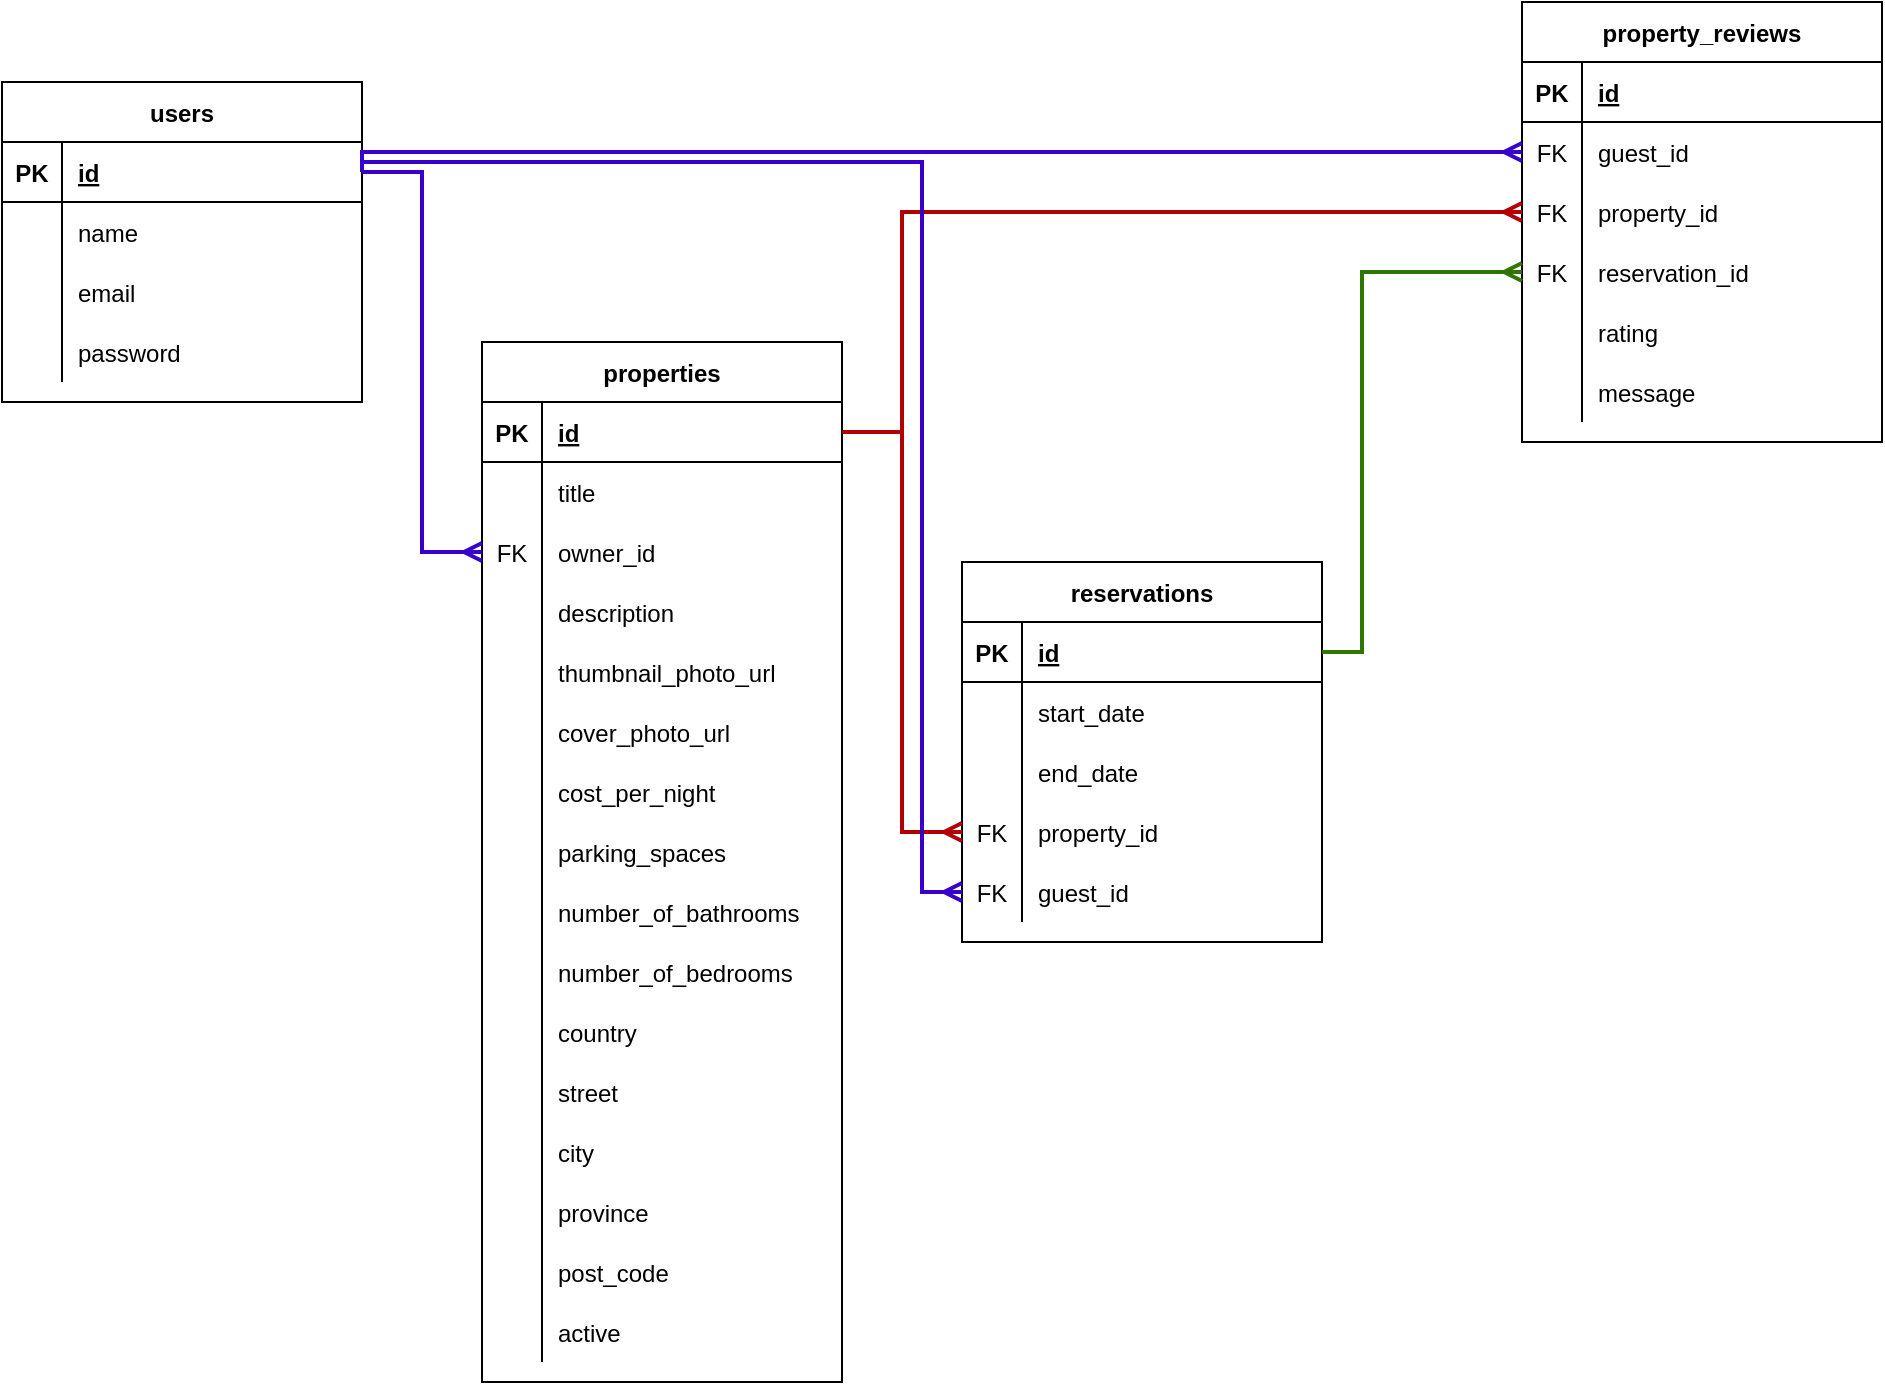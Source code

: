 <mxfile version="16.2.1" type="github">
  <diagram id="R2lEEEUBdFMjLlhIrx00" name="Page-1">
    <mxGraphModel dx="1497" dy="802" grid="1" gridSize="10" guides="1" tooltips="1" connect="1" arrows="1" fold="1" page="1" pageScale="1" pageWidth="1654" pageHeight="1169" math="0" shadow="0" extFonts="Permanent Marker^https://fonts.googleapis.com/css?family=Permanent+Marker">
      <root>
        <mxCell id="0" />
        <mxCell id="1" parent="0" />
        <mxCell id="t34gEv8qhkAKKfQmApEX-15" value="users" style="shape=table;startSize=30;container=1;collapsible=1;childLayout=tableLayout;fixedRows=1;rowLines=0;fontStyle=1;align=center;resizeLast=1;" parent="1" vertex="1">
          <mxGeometry x="310" y="260" width="180" height="160" as="geometry" />
        </mxCell>
        <mxCell id="t34gEv8qhkAKKfQmApEX-16" value="" style="shape=partialRectangle;collapsible=0;dropTarget=0;pointerEvents=0;fillColor=none;top=0;left=0;bottom=1;right=0;points=[[0,0.5],[1,0.5]];portConstraint=eastwest;" parent="t34gEv8qhkAKKfQmApEX-15" vertex="1">
          <mxGeometry y="30" width="180" height="30" as="geometry" />
        </mxCell>
        <mxCell id="t34gEv8qhkAKKfQmApEX-17" value="PK" style="shape=partialRectangle;connectable=0;fillColor=none;top=0;left=0;bottom=0;right=0;fontStyle=1;overflow=hidden;" parent="t34gEv8qhkAKKfQmApEX-16" vertex="1">
          <mxGeometry width="30" height="30" as="geometry">
            <mxRectangle width="30" height="30" as="alternateBounds" />
          </mxGeometry>
        </mxCell>
        <mxCell id="t34gEv8qhkAKKfQmApEX-18" value="id" style="shape=partialRectangle;connectable=0;fillColor=none;top=0;left=0;bottom=0;right=0;align=left;spacingLeft=6;fontStyle=5;overflow=hidden;" parent="t34gEv8qhkAKKfQmApEX-16" vertex="1">
          <mxGeometry x="30" width="150" height="30" as="geometry">
            <mxRectangle width="150" height="30" as="alternateBounds" />
          </mxGeometry>
        </mxCell>
        <mxCell id="t34gEv8qhkAKKfQmApEX-19" value="" style="shape=partialRectangle;collapsible=0;dropTarget=0;pointerEvents=0;fillColor=none;top=0;left=0;bottom=0;right=0;points=[[0,0.5],[1,0.5]];portConstraint=eastwest;" parent="t34gEv8qhkAKKfQmApEX-15" vertex="1">
          <mxGeometry y="60" width="180" height="30" as="geometry" />
        </mxCell>
        <mxCell id="t34gEv8qhkAKKfQmApEX-20" value="" style="shape=partialRectangle;connectable=0;fillColor=none;top=0;left=0;bottom=0;right=0;editable=1;overflow=hidden;" parent="t34gEv8qhkAKKfQmApEX-19" vertex="1">
          <mxGeometry width="30" height="30" as="geometry">
            <mxRectangle width="30" height="30" as="alternateBounds" />
          </mxGeometry>
        </mxCell>
        <mxCell id="t34gEv8qhkAKKfQmApEX-21" value="name" style="shape=partialRectangle;connectable=0;fillColor=none;top=0;left=0;bottom=0;right=0;align=left;spacingLeft=6;overflow=hidden;" parent="t34gEv8qhkAKKfQmApEX-19" vertex="1">
          <mxGeometry x="30" width="150" height="30" as="geometry">
            <mxRectangle width="150" height="30" as="alternateBounds" />
          </mxGeometry>
        </mxCell>
        <mxCell id="t34gEv8qhkAKKfQmApEX-25" value="" style="shape=partialRectangle;collapsible=0;dropTarget=0;pointerEvents=0;fillColor=none;top=0;left=0;bottom=0;right=0;points=[[0,0.5],[1,0.5]];portConstraint=eastwest;" parent="t34gEv8qhkAKKfQmApEX-15" vertex="1">
          <mxGeometry y="90" width="180" height="30" as="geometry" />
        </mxCell>
        <mxCell id="t34gEv8qhkAKKfQmApEX-26" value="" style="shape=partialRectangle;connectable=0;fillColor=none;top=0;left=0;bottom=0;right=0;editable=1;overflow=hidden;" parent="t34gEv8qhkAKKfQmApEX-25" vertex="1">
          <mxGeometry width="30" height="30" as="geometry">
            <mxRectangle width="30" height="30" as="alternateBounds" />
          </mxGeometry>
        </mxCell>
        <mxCell id="t34gEv8qhkAKKfQmApEX-27" value="email" style="shape=partialRectangle;connectable=0;fillColor=none;top=0;left=0;bottom=0;right=0;align=left;spacingLeft=6;overflow=hidden;" parent="t34gEv8qhkAKKfQmApEX-25" vertex="1">
          <mxGeometry x="30" width="150" height="30" as="geometry">
            <mxRectangle width="150" height="30" as="alternateBounds" />
          </mxGeometry>
        </mxCell>
        <mxCell id="t34gEv8qhkAKKfQmApEX-28" value="" style="shape=partialRectangle;collapsible=0;dropTarget=0;pointerEvents=0;fillColor=none;top=0;left=0;bottom=0;right=0;points=[[0,0.5],[1,0.5]];portConstraint=eastwest;" parent="t34gEv8qhkAKKfQmApEX-15" vertex="1">
          <mxGeometry y="120" width="180" height="30" as="geometry" />
        </mxCell>
        <mxCell id="t34gEv8qhkAKKfQmApEX-29" value="" style="shape=partialRectangle;connectable=0;fillColor=none;top=0;left=0;bottom=0;right=0;editable=1;overflow=hidden;" parent="t34gEv8qhkAKKfQmApEX-28" vertex="1">
          <mxGeometry width="30" height="30" as="geometry">
            <mxRectangle width="30" height="30" as="alternateBounds" />
          </mxGeometry>
        </mxCell>
        <mxCell id="t34gEv8qhkAKKfQmApEX-30" value="password" style="shape=partialRectangle;connectable=0;fillColor=none;top=0;left=0;bottom=0;right=0;align=left;spacingLeft=6;overflow=hidden;" parent="t34gEv8qhkAKKfQmApEX-28" vertex="1">
          <mxGeometry x="30" width="150" height="30" as="geometry">
            <mxRectangle width="150" height="30" as="alternateBounds" />
          </mxGeometry>
        </mxCell>
        <mxCell id="t34gEv8qhkAKKfQmApEX-31" value="properties" style="shape=table;startSize=30;container=1;collapsible=1;childLayout=tableLayout;fixedRows=1;rowLines=0;fontStyle=1;align=center;resizeLast=1;" parent="1" vertex="1">
          <mxGeometry x="550" y="390" width="180" height="520" as="geometry" />
        </mxCell>
        <mxCell id="t34gEv8qhkAKKfQmApEX-32" value="" style="shape=partialRectangle;collapsible=0;dropTarget=0;pointerEvents=0;fillColor=none;top=0;left=0;bottom=1;right=0;points=[[0,0.5],[1,0.5]];portConstraint=eastwest;" parent="t34gEv8qhkAKKfQmApEX-31" vertex="1">
          <mxGeometry y="30" width="180" height="30" as="geometry" />
        </mxCell>
        <mxCell id="t34gEv8qhkAKKfQmApEX-33" value="PK" style="shape=partialRectangle;connectable=0;fillColor=none;top=0;left=0;bottom=0;right=0;fontStyle=1;overflow=hidden;" parent="t34gEv8qhkAKKfQmApEX-32" vertex="1">
          <mxGeometry width="30" height="30" as="geometry">
            <mxRectangle width="30" height="30" as="alternateBounds" />
          </mxGeometry>
        </mxCell>
        <mxCell id="t34gEv8qhkAKKfQmApEX-34" value="id" style="shape=partialRectangle;connectable=0;fillColor=none;top=0;left=0;bottom=0;right=0;align=left;spacingLeft=6;fontStyle=5;overflow=hidden;" parent="t34gEv8qhkAKKfQmApEX-32" vertex="1">
          <mxGeometry x="30" width="150" height="30" as="geometry">
            <mxRectangle width="150" height="30" as="alternateBounds" />
          </mxGeometry>
        </mxCell>
        <mxCell id="t34gEv8qhkAKKfQmApEX-35" value="" style="shape=partialRectangle;collapsible=0;dropTarget=0;pointerEvents=0;fillColor=none;top=0;left=0;bottom=0;right=0;points=[[0,0.5],[1,0.5]];portConstraint=eastwest;" parent="t34gEv8qhkAKKfQmApEX-31" vertex="1">
          <mxGeometry y="60" width="180" height="30" as="geometry" />
        </mxCell>
        <mxCell id="t34gEv8qhkAKKfQmApEX-36" value="" style="shape=partialRectangle;connectable=0;fillColor=none;top=0;left=0;bottom=0;right=0;editable=1;overflow=hidden;" parent="t34gEv8qhkAKKfQmApEX-35" vertex="1">
          <mxGeometry width="30" height="30" as="geometry">
            <mxRectangle width="30" height="30" as="alternateBounds" />
          </mxGeometry>
        </mxCell>
        <mxCell id="t34gEv8qhkAKKfQmApEX-37" value="title" style="shape=partialRectangle;connectable=0;fillColor=none;top=0;left=0;bottom=0;right=0;align=left;spacingLeft=6;overflow=hidden;" parent="t34gEv8qhkAKKfQmApEX-35" vertex="1">
          <mxGeometry x="30" width="150" height="30" as="geometry">
            <mxRectangle width="150" height="30" as="alternateBounds" />
          </mxGeometry>
        </mxCell>
        <mxCell id="t34gEv8qhkAKKfQmApEX-182" value="" style="shape=partialRectangle;collapsible=0;dropTarget=0;pointerEvents=0;fillColor=none;top=0;left=0;bottom=0;right=0;points=[[0,0.5],[1,0.5]];portConstraint=eastwest;" parent="t34gEv8qhkAKKfQmApEX-31" vertex="1">
          <mxGeometry y="90" width="180" height="30" as="geometry" />
        </mxCell>
        <mxCell id="t34gEv8qhkAKKfQmApEX-183" value="FK" style="shape=partialRectangle;connectable=0;fillColor=none;top=0;left=0;bottom=0;right=0;editable=1;overflow=hidden;" parent="t34gEv8qhkAKKfQmApEX-182" vertex="1">
          <mxGeometry width="30" height="30" as="geometry">
            <mxRectangle width="30" height="30" as="alternateBounds" />
          </mxGeometry>
        </mxCell>
        <mxCell id="t34gEv8qhkAKKfQmApEX-184" value="owner_id" style="shape=partialRectangle;connectable=0;fillColor=none;top=0;left=0;bottom=0;right=0;align=left;spacingLeft=6;overflow=hidden;" parent="t34gEv8qhkAKKfQmApEX-182" vertex="1">
          <mxGeometry x="30" width="150" height="30" as="geometry">
            <mxRectangle width="150" height="30" as="alternateBounds" />
          </mxGeometry>
        </mxCell>
        <mxCell id="t34gEv8qhkAKKfQmApEX-38" value="" style="shape=partialRectangle;collapsible=0;dropTarget=0;pointerEvents=0;fillColor=none;top=0;left=0;bottom=0;right=0;points=[[0,0.5],[1,0.5]];portConstraint=eastwest;" parent="t34gEv8qhkAKKfQmApEX-31" vertex="1">
          <mxGeometry y="120" width="180" height="30" as="geometry" />
        </mxCell>
        <mxCell id="t34gEv8qhkAKKfQmApEX-39" value="" style="shape=partialRectangle;connectable=0;fillColor=none;top=0;left=0;bottom=0;right=0;editable=1;overflow=hidden;" parent="t34gEv8qhkAKKfQmApEX-38" vertex="1">
          <mxGeometry width="30" height="30" as="geometry">
            <mxRectangle width="30" height="30" as="alternateBounds" />
          </mxGeometry>
        </mxCell>
        <mxCell id="t34gEv8qhkAKKfQmApEX-40" value="description" style="shape=partialRectangle;connectable=0;fillColor=none;top=0;left=0;bottom=0;right=0;align=left;spacingLeft=6;overflow=hidden;" parent="t34gEv8qhkAKKfQmApEX-38" vertex="1">
          <mxGeometry x="30" width="150" height="30" as="geometry">
            <mxRectangle width="150" height="30" as="alternateBounds" />
          </mxGeometry>
        </mxCell>
        <mxCell id="t34gEv8qhkAKKfQmApEX-56" value="" style="shape=partialRectangle;collapsible=0;dropTarget=0;pointerEvents=0;fillColor=none;top=0;left=0;bottom=0;right=0;points=[[0,0.5],[1,0.5]];portConstraint=eastwest;" parent="t34gEv8qhkAKKfQmApEX-31" vertex="1">
          <mxGeometry y="150" width="180" height="30" as="geometry" />
        </mxCell>
        <mxCell id="t34gEv8qhkAKKfQmApEX-57" value="" style="shape=partialRectangle;connectable=0;fillColor=none;top=0;left=0;bottom=0;right=0;editable=1;overflow=hidden;" parent="t34gEv8qhkAKKfQmApEX-56" vertex="1">
          <mxGeometry width="30" height="30" as="geometry">
            <mxRectangle width="30" height="30" as="alternateBounds" />
          </mxGeometry>
        </mxCell>
        <mxCell id="t34gEv8qhkAKKfQmApEX-58" value="thumbnail_photo_url" style="shape=partialRectangle;connectable=0;fillColor=none;top=0;left=0;bottom=0;right=0;align=left;spacingLeft=6;overflow=hidden;" parent="t34gEv8qhkAKKfQmApEX-56" vertex="1">
          <mxGeometry x="30" width="150" height="30" as="geometry">
            <mxRectangle width="150" height="30" as="alternateBounds" />
          </mxGeometry>
        </mxCell>
        <mxCell id="t34gEv8qhkAKKfQmApEX-59" value="" style="shape=partialRectangle;collapsible=0;dropTarget=0;pointerEvents=0;fillColor=none;top=0;left=0;bottom=0;right=0;points=[[0,0.5],[1,0.5]];portConstraint=eastwest;" parent="t34gEv8qhkAKKfQmApEX-31" vertex="1">
          <mxGeometry y="180" width="180" height="30" as="geometry" />
        </mxCell>
        <mxCell id="t34gEv8qhkAKKfQmApEX-60" value="" style="shape=partialRectangle;connectable=0;fillColor=none;top=0;left=0;bottom=0;right=0;editable=1;overflow=hidden;" parent="t34gEv8qhkAKKfQmApEX-59" vertex="1">
          <mxGeometry width="30" height="30" as="geometry">
            <mxRectangle width="30" height="30" as="alternateBounds" />
          </mxGeometry>
        </mxCell>
        <mxCell id="t34gEv8qhkAKKfQmApEX-61" value="cover_photo_url" style="shape=partialRectangle;connectable=0;fillColor=none;top=0;left=0;bottom=0;right=0;align=left;spacingLeft=6;overflow=hidden;" parent="t34gEv8qhkAKKfQmApEX-59" vertex="1">
          <mxGeometry x="30" width="150" height="30" as="geometry">
            <mxRectangle width="150" height="30" as="alternateBounds" />
          </mxGeometry>
        </mxCell>
        <mxCell id="t34gEv8qhkAKKfQmApEX-41" value="" style="shape=partialRectangle;collapsible=0;dropTarget=0;pointerEvents=0;fillColor=none;top=0;left=0;bottom=0;right=0;points=[[0,0.5],[1,0.5]];portConstraint=eastwest;" parent="t34gEv8qhkAKKfQmApEX-31" vertex="1">
          <mxGeometry y="210" width="180" height="30" as="geometry" />
        </mxCell>
        <mxCell id="t34gEv8qhkAKKfQmApEX-42" value="" style="shape=partialRectangle;connectable=0;fillColor=none;top=0;left=0;bottom=0;right=0;editable=1;overflow=hidden;" parent="t34gEv8qhkAKKfQmApEX-41" vertex="1">
          <mxGeometry width="30" height="30" as="geometry">
            <mxRectangle width="30" height="30" as="alternateBounds" />
          </mxGeometry>
        </mxCell>
        <mxCell id="t34gEv8qhkAKKfQmApEX-43" value="cost_per_night" style="shape=partialRectangle;connectable=0;fillColor=none;top=0;left=0;bottom=0;right=0;align=left;spacingLeft=6;overflow=hidden;" parent="t34gEv8qhkAKKfQmApEX-41" vertex="1">
          <mxGeometry x="30" width="150" height="30" as="geometry">
            <mxRectangle width="150" height="30" as="alternateBounds" />
          </mxGeometry>
        </mxCell>
        <mxCell id="t34gEv8qhkAKKfQmApEX-44" value="" style="shape=partialRectangle;collapsible=0;dropTarget=0;pointerEvents=0;fillColor=none;top=0;left=0;bottom=0;right=0;points=[[0,0.5],[1,0.5]];portConstraint=eastwest;" parent="t34gEv8qhkAKKfQmApEX-31" vertex="1">
          <mxGeometry y="240" width="180" height="30" as="geometry" />
        </mxCell>
        <mxCell id="t34gEv8qhkAKKfQmApEX-45" value="" style="shape=partialRectangle;connectable=0;fillColor=none;top=0;left=0;bottom=0;right=0;editable=1;overflow=hidden;" parent="t34gEv8qhkAKKfQmApEX-44" vertex="1">
          <mxGeometry width="30" height="30" as="geometry">
            <mxRectangle width="30" height="30" as="alternateBounds" />
          </mxGeometry>
        </mxCell>
        <mxCell id="t34gEv8qhkAKKfQmApEX-46" value="parking_spaces" style="shape=partialRectangle;connectable=0;fillColor=none;top=0;left=0;bottom=0;right=0;align=left;spacingLeft=6;overflow=hidden;" parent="t34gEv8qhkAKKfQmApEX-44" vertex="1">
          <mxGeometry x="30" width="150" height="30" as="geometry">
            <mxRectangle width="150" height="30" as="alternateBounds" />
          </mxGeometry>
        </mxCell>
        <mxCell id="t34gEv8qhkAKKfQmApEX-47" value="" style="shape=partialRectangle;collapsible=0;dropTarget=0;pointerEvents=0;fillColor=none;top=0;left=0;bottom=0;right=0;points=[[0,0.5],[1,0.5]];portConstraint=eastwest;" parent="t34gEv8qhkAKKfQmApEX-31" vertex="1">
          <mxGeometry y="270" width="180" height="30" as="geometry" />
        </mxCell>
        <mxCell id="t34gEv8qhkAKKfQmApEX-48" value="" style="shape=partialRectangle;connectable=0;fillColor=none;top=0;left=0;bottom=0;right=0;editable=1;overflow=hidden;" parent="t34gEv8qhkAKKfQmApEX-47" vertex="1">
          <mxGeometry width="30" height="30" as="geometry">
            <mxRectangle width="30" height="30" as="alternateBounds" />
          </mxGeometry>
        </mxCell>
        <mxCell id="t34gEv8qhkAKKfQmApEX-49" value="number_of_bathrooms" style="shape=partialRectangle;connectable=0;fillColor=none;top=0;left=0;bottom=0;right=0;align=left;spacingLeft=6;overflow=hidden;" parent="t34gEv8qhkAKKfQmApEX-47" vertex="1">
          <mxGeometry x="30" width="150" height="30" as="geometry">
            <mxRectangle width="150" height="30" as="alternateBounds" />
          </mxGeometry>
        </mxCell>
        <mxCell id="t34gEv8qhkAKKfQmApEX-50" value="" style="shape=partialRectangle;collapsible=0;dropTarget=0;pointerEvents=0;fillColor=none;top=0;left=0;bottom=0;right=0;points=[[0,0.5],[1,0.5]];portConstraint=eastwest;" parent="t34gEv8qhkAKKfQmApEX-31" vertex="1">
          <mxGeometry y="300" width="180" height="30" as="geometry" />
        </mxCell>
        <mxCell id="t34gEv8qhkAKKfQmApEX-51" value="" style="shape=partialRectangle;connectable=0;fillColor=none;top=0;left=0;bottom=0;right=0;editable=1;overflow=hidden;" parent="t34gEv8qhkAKKfQmApEX-50" vertex="1">
          <mxGeometry width="30" height="30" as="geometry">
            <mxRectangle width="30" height="30" as="alternateBounds" />
          </mxGeometry>
        </mxCell>
        <mxCell id="t34gEv8qhkAKKfQmApEX-52" value="number_of_bedrooms" style="shape=partialRectangle;connectable=0;fillColor=none;top=0;left=0;bottom=0;right=0;align=left;spacingLeft=6;overflow=hidden;" parent="t34gEv8qhkAKKfQmApEX-50" vertex="1">
          <mxGeometry x="30" width="150" height="30" as="geometry">
            <mxRectangle width="150" height="30" as="alternateBounds" />
          </mxGeometry>
        </mxCell>
        <mxCell id="t34gEv8qhkAKKfQmApEX-115" value="" style="shape=partialRectangle;collapsible=0;dropTarget=0;pointerEvents=0;fillColor=none;top=0;left=0;bottom=0;right=0;points=[[0,0.5],[1,0.5]];portConstraint=eastwest;" parent="t34gEv8qhkAKKfQmApEX-31" vertex="1">
          <mxGeometry y="330" width="180" height="30" as="geometry" />
        </mxCell>
        <mxCell id="t34gEv8qhkAKKfQmApEX-116" value="" style="shape=partialRectangle;connectable=0;fillColor=none;top=0;left=0;bottom=0;right=0;editable=1;overflow=hidden;" parent="t34gEv8qhkAKKfQmApEX-115" vertex="1">
          <mxGeometry width="30" height="30" as="geometry">
            <mxRectangle width="30" height="30" as="alternateBounds" />
          </mxGeometry>
        </mxCell>
        <mxCell id="t34gEv8qhkAKKfQmApEX-117" value="country " style="shape=partialRectangle;connectable=0;fillColor=none;top=0;left=0;bottom=0;right=0;align=left;spacingLeft=6;overflow=hidden;" parent="t34gEv8qhkAKKfQmApEX-115" vertex="1">
          <mxGeometry x="30" width="150" height="30" as="geometry">
            <mxRectangle width="150" height="30" as="alternateBounds" />
          </mxGeometry>
        </mxCell>
        <mxCell id="9HemAK9WPQ_2vvsaVCDB-1" value="" style="shape=partialRectangle;collapsible=0;dropTarget=0;pointerEvents=0;fillColor=none;top=0;left=0;bottom=0;right=0;points=[[0,0.5],[1,0.5]];portConstraint=eastwest;" vertex="1" parent="t34gEv8qhkAKKfQmApEX-31">
          <mxGeometry y="360" width="180" height="30" as="geometry" />
        </mxCell>
        <mxCell id="9HemAK9WPQ_2vvsaVCDB-2" value="" style="shape=partialRectangle;connectable=0;fillColor=none;top=0;left=0;bottom=0;right=0;editable=1;overflow=hidden;" vertex="1" parent="9HemAK9WPQ_2vvsaVCDB-1">
          <mxGeometry width="30" height="30" as="geometry">
            <mxRectangle width="30" height="30" as="alternateBounds" />
          </mxGeometry>
        </mxCell>
        <mxCell id="9HemAK9WPQ_2vvsaVCDB-3" value="street" style="shape=partialRectangle;connectable=0;fillColor=none;top=0;left=0;bottom=0;right=0;align=left;spacingLeft=6;overflow=hidden;" vertex="1" parent="9HemAK9WPQ_2vvsaVCDB-1">
          <mxGeometry x="30" width="150" height="30" as="geometry">
            <mxRectangle width="150" height="30" as="alternateBounds" />
          </mxGeometry>
        </mxCell>
        <mxCell id="9HemAK9WPQ_2vvsaVCDB-4" value="" style="shape=partialRectangle;collapsible=0;dropTarget=0;pointerEvents=0;fillColor=none;top=0;left=0;bottom=0;right=0;points=[[0,0.5],[1,0.5]];portConstraint=eastwest;" vertex="1" parent="t34gEv8qhkAKKfQmApEX-31">
          <mxGeometry y="390" width="180" height="30" as="geometry" />
        </mxCell>
        <mxCell id="9HemAK9WPQ_2vvsaVCDB-5" value="" style="shape=partialRectangle;connectable=0;fillColor=none;top=0;left=0;bottom=0;right=0;editable=1;overflow=hidden;" vertex="1" parent="9HemAK9WPQ_2vvsaVCDB-4">
          <mxGeometry width="30" height="30" as="geometry">
            <mxRectangle width="30" height="30" as="alternateBounds" />
          </mxGeometry>
        </mxCell>
        <mxCell id="9HemAK9WPQ_2vvsaVCDB-6" value="city" style="shape=partialRectangle;connectable=0;fillColor=none;top=0;left=0;bottom=0;right=0;align=left;spacingLeft=6;overflow=hidden;" vertex="1" parent="9HemAK9WPQ_2vvsaVCDB-4">
          <mxGeometry x="30" width="150" height="30" as="geometry">
            <mxRectangle width="150" height="30" as="alternateBounds" />
          </mxGeometry>
        </mxCell>
        <mxCell id="9HemAK9WPQ_2vvsaVCDB-7" value="" style="shape=partialRectangle;collapsible=0;dropTarget=0;pointerEvents=0;fillColor=none;top=0;left=0;bottom=0;right=0;points=[[0,0.5],[1,0.5]];portConstraint=eastwest;" vertex="1" parent="t34gEv8qhkAKKfQmApEX-31">
          <mxGeometry y="420" width="180" height="30" as="geometry" />
        </mxCell>
        <mxCell id="9HemAK9WPQ_2vvsaVCDB-8" value="" style="shape=partialRectangle;connectable=0;fillColor=none;top=0;left=0;bottom=0;right=0;editable=1;overflow=hidden;" vertex="1" parent="9HemAK9WPQ_2vvsaVCDB-7">
          <mxGeometry width="30" height="30" as="geometry">
            <mxRectangle width="30" height="30" as="alternateBounds" />
          </mxGeometry>
        </mxCell>
        <mxCell id="9HemAK9WPQ_2vvsaVCDB-9" value="province" style="shape=partialRectangle;connectable=0;fillColor=none;top=0;left=0;bottom=0;right=0;align=left;spacingLeft=6;overflow=hidden;" vertex="1" parent="9HemAK9WPQ_2vvsaVCDB-7">
          <mxGeometry x="30" width="150" height="30" as="geometry">
            <mxRectangle width="150" height="30" as="alternateBounds" />
          </mxGeometry>
        </mxCell>
        <mxCell id="9HemAK9WPQ_2vvsaVCDB-10" value="" style="shape=partialRectangle;collapsible=0;dropTarget=0;pointerEvents=0;fillColor=none;top=0;left=0;bottom=0;right=0;points=[[0,0.5],[1,0.5]];portConstraint=eastwest;" vertex="1" parent="t34gEv8qhkAKKfQmApEX-31">
          <mxGeometry y="450" width="180" height="30" as="geometry" />
        </mxCell>
        <mxCell id="9HemAK9WPQ_2vvsaVCDB-11" value="" style="shape=partialRectangle;connectable=0;fillColor=none;top=0;left=0;bottom=0;right=0;editable=1;overflow=hidden;" vertex="1" parent="9HemAK9WPQ_2vvsaVCDB-10">
          <mxGeometry width="30" height="30" as="geometry">
            <mxRectangle width="30" height="30" as="alternateBounds" />
          </mxGeometry>
        </mxCell>
        <mxCell id="9HemAK9WPQ_2vvsaVCDB-12" value="post_code" style="shape=partialRectangle;connectable=0;fillColor=none;top=0;left=0;bottom=0;right=0;align=left;spacingLeft=6;overflow=hidden;" vertex="1" parent="9HemAK9WPQ_2vvsaVCDB-10">
          <mxGeometry x="30" width="150" height="30" as="geometry">
            <mxRectangle width="150" height="30" as="alternateBounds" />
          </mxGeometry>
        </mxCell>
        <mxCell id="9HemAK9WPQ_2vvsaVCDB-13" value="" style="shape=partialRectangle;collapsible=0;dropTarget=0;pointerEvents=0;fillColor=none;top=0;left=0;bottom=0;right=0;points=[[0,0.5],[1,0.5]];portConstraint=eastwest;" vertex="1" parent="t34gEv8qhkAKKfQmApEX-31">
          <mxGeometry y="480" width="180" height="30" as="geometry" />
        </mxCell>
        <mxCell id="9HemAK9WPQ_2vvsaVCDB-14" value="" style="shape=partialRectangle;connectable=0;fillColor=none;top=0;left=0;bottom=0;right=0;editable=1;overflow=hidden;" vertex="1" parent="9HemAK9WPQ_2vvsaVCDB-13">
          <mxGeometry width="30" height="30" as="geometry">
            <mxRectangle width="30" height="30" as="alternateBounds" />
          </mxGeometry>
        </mxCell>
        <mxCell id="9HemAK9WPQ_2vvsaVCDB-15" value="active" style="shape=partialRectangle;connectable=0;fillColor=none;top=0;left=0;bottom=0;right=0;align=left;spacingLeft=6;overflow=hidden;" vertex="1" parent="9HemAK9WPQ_2vvsaVCDB-13">
          <mxGeometry x="30" width="150" height="30" as="geometry">
            <mxRectangle width="150" height="30" as="alternateBounds" />
          </mxGeometry>
        </mxCell>
        <mxCell id="t34gEv8qhkAKKfQmApEX-137" value="reservations" style="shape=table;startSize=30;container=1;collapsible=1;childLayout=tableLayout;fixedRows=1;rowLines=0;fontStyle=1;align=center;resizeLast=1;" parent="1" vertex="1">
          <mxGeometry x="790" y="500" width="180" height="190" as="geometry" />
        </mxCell>
        <mxCell id="t34gEv8qhkAKKfQmApEX-138" value="" style="shape=partialRectangle;collapsible=0;dropTarget=0;pointerEvents=0;fillColor=none;top=0;left=0;bottom=1;right=0;points=[[0,0.5],[1,0.5]];portConstraint=eastwest;" parent="t34gEv8qhkAKKfQmApEX-137" vertex="1">
          <mxGeometry y="30" width="180" height="30" as="geometry" />
        </mxCell>
        <mxCell id="t34gEv8qhkAKKfQmApEX-139" value="PK" style="shape=partialRectangle;connectable=0;fillColor=none;top=0;left=0;bottom=0;right=0;fontStyle=1;overflow=hidden;" parent="t34gEv8qhkAKKfQmApEX-138" vertex="1">
          <mxGeometry width="30" height="30" as="geometry">
            <mxRectangle width="30" height="30" as="alternateBounds" />
          </mxGeometry>
        </mxCell>
        <mxCell id="t34gEv8qhkAKKfQmApEX-140" value="id" style="shape=partialRectangle;connectable=0;fillColor=none;top=0;left=0;bottom=0;right=0;align=left;spacingLeft=6;fontStyle=5;overflow=hidden;" parent="t34gEv8qhkAKKfQmApEX-138" vertex="1">
          <mxGeometry x="30" width="150" height="30" as="geometry">
            <mxRectangle width="150" height="30" as="alternateBounds" />
          </mxGeometry>
        </mxCell>
        <mxCell id="t34gEv8qhkAKKfQmApEX-147" value="" style="shape=partialRectangle;collapsible=0;dropTarget=0;pointerEvents=0;fillColor=none;top=0;left=0;bottom=0;right=0;points=[[0,0.5],[1,0.5]];portConstraint=eastwest;" parent="t34gEv8qhkAKKfQmApEX-137" vertex="1">
          <mxGeometry y="60" width="180" height="30" as="geometry" />
        </mxCell>
        <mxCell id="t34gEv8qhkAKKfQmApEX-148" value="" style="shape=partialRectangle;connectable=0;fillColor=none;top=0;left=0;bottom=0;right=0;editable=1;overflow=hidden;" parent="t34gEv8qhkAKKfQmApEX-147" vertex="1">
          <mxGeometry width="30" height="30" as="geometry">
            <mxRectangle width="30" height="30" as="alternateBounds" />
          </mxGeometry>
        </mxCell>
        <mxCell id="t34gEv8qhkAKKfQmApEX-149" value="start_date" style="shape=partialRectangle;connectable=0;fillColor=none;top=0;left=0;bottom=0;right=0;align=left;spacingLeft=6;overflow=hidden;" parent="t34gEv8qhkAKKfQmApEX-147" vertex="1">
          <mxGeometry x="30" width="150" height="30" as="geometry">
            <mxRectangle width="150" height="30" as="alternateBounds" />
          </mxGeometry>
        </mxCell>
        <mxCell id="t34gEv8qhkAKKfQmApEX-150" value="" style="shape=partialRectangle;collapsible=0;dropTarget=0;pointerEvents=0;fillColor=none;top=0;left=0;bottom=0;right=0;points=[[0,0.5],[1,0.5]];portConstraint=eastwest;" parent="t34gEv8qhkAKKfQmApEX-137" vertex="1">
          <mxGeometry y="90" width="180" height="30" as="geometry" />
        </mxCell>
        <mxCell id="t34gEv8qhkAKKfQmApEX-151" value="" style="shape=partialRectangle;connectable=0;fillColor=none;top=0;left=0;bottom=0;right=0;editable=1;overflow=hidden;" parent="t34gEv8qhkAKKfQmApEX-150" vertex="1">
          <mxGeometry width="30" height="30" as="geometry">
            <mxRectangle width="30" height="30" as="alternateBounds" />
          </mxGeometry>
        </mxCell>
        <mxCell id="t34gEv8qhkAKKfQmApEX-152" value="end_date" style="shape=partialRectangle;connectable=0;fillColor=none;top=0;left=0;bottom=0;right=0;align=left;spacingLeft=6;overflow=hidden;" parent="t34gEv8qhkAKKfQmApEX-150" vertex="1">
          <mxGeometry x="30" width="150" height="30" as="geometry">
            <mxRectangle width="150" height="30" as="alternateBounds" />
          </mxGeometry>
        </mxCell>
        <mxCell id="t34gEv8qhkAKKfQmApEX-144" value="" style="shape=partialRectangle;collapsible=0;dropTarget=0;pointerEvents=0;fillColor=none;top=0;left=0;bottom=0;right=0;points=[[0,0.5],[1,0.5]];portConstraint=eastwest;" parent="t34gEv8qhkAKKfQmApEX-137" vertex="1">
          <mxGeometry y="120" width="180" height="30" as="geometry" />
        </mxCell>
        <mxCell id="t34gEv8qhkAKKfQmApEX-145" value="FK" style="shape=partialRectangle;connectable=0;fillColor=none;top=0;left=0;bottom=0;right=0;editable=1;overflow=hidden;" parent="t34gEv8qhkAKKfQmApEX-144" vertex="1">
          <mxGeometry width="30" height="30" as="geometry">
            <mxRectangle width="30" height="30" as="alternateBounds" />
          </mxGeometry>
        </mxCell>
        <mxCell id="t34gEv8qhkAKKfQmApEX-146" value="property_id" style="shape=partialRectangle;connectable=0;fillColor=none;top=0;left=0;bottom=0;right=0;align=left;spacingLeft=6;overflow=hidden;" parent="t34gEv8qhkAKKfQmApEX-144" vertex="1">
          <mxGeometry x="30" width="150" height="30" as="geometry">
            <mxRectangle width="150" height="30" as="alternateBounds" />
          </mxGeometry>
        </mxCell>
        <mxCell id="t34gEv8qhkAKKfQmApEX-141" value="" style="shape=partialRectangle;collapsible=0;dropTarget=0;pointerEvents=0;fillColor=none;top=0;left=0;bottom=0;right=0;points=[[0,0.5],[1,0.5]];portConstraint=eastwest;" parent="t34gEv8qhkAKKfQmApEX-137" vertex="1">
          <mxGeometry y="150" width="180" height="30" as="geometry" />
        </mxCell>
        <mxCell id="t34gEv8qhkAKKfQmApEX-142" value="FK" style="shape=partialRectangle;connectable=0;fillColor=none;top=0;left=0;bottom=0;right=0;editable=1;overflow=hidden;" parent="t34gEv8qhkAKKfQmApEX-141" vertex="1">
          <mxGeometry width="30" height="30" as="geometry">
            <mxRectangle width="30" height="30" as="alternateBounds" />
          </mxGeometry>
        </mxCell>
        <mxCell id="t34gEv8qhkAKKfQmApEX-143" value="guest_id" style="shape=partialRectangle;connectable=0;fillColor=none;top=0;left=0;bottom=0;right=0;align=left;spacingLeft=6;overflow=hidden;" parent="t34gEv8qhkAKKfQmApEX-141" vertex="1">
          <mxGeometry x="30" width="150" height="30" as="geometry">
            <mxRectangle width="150" height="30" as="alternateBounds" />
          </mxGeometry>
        </mxCell>
        <mxCell id="t34gEv8qhkAKKfQmApEX-166" value="property_reviews" style="shape=table;startSize=30;container=1;collapsible=1;childLayout=tableLayout;fixedRows=1;rowLines=0;fontStyle=1;align=center;resizeLast=1;" parent="1" vertex="1">
          <mxGeometry x="1070" y="220" width="180" height="220" as="geometry" />
        </mxCell>
        <mxCell id="t34gEv8qhkAKKfQmApEX-167" value="" style="shape=partialRectangle;collapsible=0;dropTarget=0;pointerEvents=0;fillColor=none;top=0;left=0;bottom=1;right=0;points=[[0,0.5],[1,0.5]];portConstraint=eastwest;" parent="t34gEv8qhkAKKfQmApEX-166" vertex="1">
          <mxGeometry y="30" width="180" height="30" as="geometry" />
        </mxCell>
        <mxCell id="t34gEv8qhkAKKfQmApEX-168" value="PK" style="shape=partialRectangle;connectable=0;fillColor=none;top=0;left=0;bottom=0;right=0;fontStyle=1;overflow=hidden;" parent="t34gEv8qhkAKKfQmApEX-167" vertex="1">
          <mxGeometry width="30" height="30" as="geometry">
            <mxRectangle width="30" height="30" as="alternateBounds" />
          </mxGeometry>
        </mxCell>
        <mxCell id="t34gEv8qhkAKKfQmApEX-169" value="id" style="shape=partialRectangle;connectable=0;fillColor=none;top=0;left=0;bottom=0;right=0;align=left;spacingLeft=6;fontStyle=5;overflow=hidden;" parent="t34gEv8qhkAKKfQmApEX-167" vertex="1">
          <mxGeometry x="30" width="150" height="30" as="geometry">
            <mxRectangle width="150" height="30" as="alternateBounds" />
          </mxGeometry>
        </mxCell>
        <mxCell id="t34gEv8qhkAKKfQmApEX-176" value="" style="shape=partialRectangle;collapsible=0;dropTarget=0;pointerEvents=0;fillColor=none;top=0;left=0;bottom=0;right=0;points=[[0,0.5],[1,0.5]];portConstraint=eastwest;" parent="t34gEv8qhkAKKfQmApEX-166" vertex="1">
          <mxGeometry y="60" width="180" height="30" as="geometry" />
        </mxCell>
        <mxCell id="t34gEv8qhkAKKfQmApEX-177" value="FK" style="shape=partialRectangle;connectable=0;fillColor=none;top=0;left=0;bottom=0;right=0;editable=1;overflow=hidden;" parent="t34gEv8qhkAKKfQmApEX-176" vertex="1">
          <mxGeometry width="30" height="30" as="geometry">
            <mxRectangle width="30" height="30" as="alternateBounds" />
          </mxGeometry>
        </mxCell>
        <mxCell id="t34gEv8qhkAKKfQmApEX-178" value="guest_id" style="shape=partialRectangle;connectable=0;fillColor=none;top=0;left=0;bottom=0;right=0;align=left;spacingLeft=6;overflow=hidden;" parent="t34gEv8qhkAKKfQmApEX-176" vertex="1">
          <mxGeometry x="30" width="150" height="30" as="geometry">
            <mxRectangle width="150" height="30" as="alternateBounds" />
          </mxGeometry>
        </mxCell>
        <mxCell id="t34gEv8qhkAKKfQmApEX-173" value="" style="shape=partialRectangle;collapsible=0;dropTarget=0;pointerEvents=0;fillColor=none;top=0;left=0;bottom=0;right=0;points=[[0,0.5],[1,0.5]];portConstraint=eastwest;" parent="t34gEv8qhkAKKfQmApEX-166" vertex="1">
          <mxGeometry y="90" width="180" height="30" as="geometry" />
        </mxCell>
        <mxCell id="t34gEv8qhkAKKfQmApEX-174" value="FK" style="shape=partialRectangle;connectable=0;fillColor=none;top=0;left=0;bottom=0;right=0;editable=1;overflow=hidden;" parent="t34gEv8qhkAKKfQmApEX-173" vertex="1">
          <mxGeometry width="30" height="30" as="geometry">
            <mxRectangle width="30" height="30" as="alternateBounds" />
          </mxGeometry>
        </mxCell>
        <mxCell id="t34gEv8qhkAKKfQmApEX-175" value="property_id" style="shape=partialRectangle;connectable=0;fillColor=none;top=0;left=0;bottom=0;right=0;align=left;spacingLeft=6;overflow=hidden;" parent="t34gEv8qhkAKKfQmApEX-173" vertex="1">
          <mxGeometry x="30" width="150" height="30" as="geometry">
            <mxRectangle width="150" height="30" as="alternateBounds" />
          </mxGeometry>
        </mxCell>
        <mxCell id="t34gEv8qhkAKKfQmApEX-179" value="" style="shape=partialRectangle;collapsible=0;dropTarget=0;pointerEvents=0;fillColor=none;top=0;left=0;bottom=0;right=0;points=[[0,0.5],[1,0.5]];portConstraint=eastwest;" parent="t34gEv8qhkAKKfQmApEX-166" vertex="1">
          <mxGeometry y="120" width="180" height="30" as="geometry" />
        </mxCell>
        <mxCell id="t34gEv8qhkAKKfQmApEX-180" value="FK" style="shape=partialRectangle;connectable=0;fillColor=none;top=0;left=0;bottom=0;right=0;editable=1;overflow=hidden;" parent="t34gEv8qhkAKKfQmApEX-179" vertex="1">
          <mxGeometry width="30" height="30" as="geometry">
            <mxRectangle width="30" height="30" as="alternateBounds" />
          </mxGeometry>
        </mxCell>
        <mxCell id="t34gEv8qhkAKKfQmApEX-181" value="reservation_id" style="shape=partialRectangle;connectable=0;fillColor=none;top=0;left=0;bottom=0;right=0;align=left;spacingLeft=6;overflow=hidden;" parent="t34gEv8qhkAKKfQmApEX-179" vertex="1">
          <mxGeometry x="30" width="150" height="30" as="geometry">
            <mxRectangle width="150" height="30" as="alternateBounds" />
          </mxGeometry>
        </mxCell>
        <mxCell id="t34gEv8qhkAKKfQmApEX-239" value="" style="shape=partialRectangle;collapsible=0;dropTarget=0;pointerEvents=0;fillColor=none;top=0;left=0;bottom=0;right=0;points=[[0,0.5],[1,0.5]];portConstraint=eastwest;" parent="t34gEv8qhkAKKfQmApEX-166" vertex="1">
          <mxGeometry y="150" width="180" height="30" as="geometry" />
        </mxCell>
        <mxCell id="t34gEv8qhkAKKfQmApEX-240" value="" style="shape=partialRectangle;connectable=0;fillColor=none;top=0;left=0;bottom=0;right=0;editable=1;overflow=hidden;" parent="t34gEv8qhkAKKfQmApEX-239" vertex="1">
          <mxGeometry width="30" height="30" as="geometry">
            <mxRectangle width="30" height="30" as="alternateBounds" />
          </mxGeometry>
        </mxCell>
        <mxCell id="t34gEv8qhkAKKfQmApEX-241" value="rating" style="shape=partialRectangle;connectable=0;fillColor=none;top=0;left=0;bottom=0;right=0;align=left;spacingLeft=6;overflow=hidden;" parent="t34gEv8qhkAKKfQmApEX-239" vertex="1">
          <mxGeometry x="30" width="150" height="30" as="geometry">
            <mxRectangle width="150" height="30" as="alternateBounds" />
          </mxGeometry>
        </mxCell>
        <mxCell id="t34gEv8qhkAKKfQmApEX-236" value="" style="shape=partialRectangle;collapsible=0;dropTarget=0;pointerEvents=0;fillColor=none;top=0;left=0;bottom=0;right=0;points=[[0,0.5],[1,0.5]];portConstraint=eastwest;" parent="t34gEv8qhkAKKfQmApEX-166" vertex="1">
          <mxGeometry y="180" width="180" height="30" as="geometry" />
        </mxCell>
        <mxCell id="t34gEv8qhkAKKfQmApEX-237" value="" style="shape=partialRectangle;connectable=0;fillColor=none;top=0;left=0;bottom=0;right=0;editable=1;overflow=hidden;" parent="t34gEv8qhkAKKfQmApEX-236" vertex="1">
          <mxGeometry width="30" height="30" as="geometry">
            <mxRectangle width="30" height="30" as="alternateBounds" />
          </mxGeometry>
        </mxCell>
        <mxCell id="t34gEv8qhkAKKfQmApEX-238" value="message" style="shape=partialRectangle;connectable=0;fillColor=none;top=0;left=0;bottom=0;right=0;align=left;spacingLeft=6;overflow=hidden;" parent="t34gEv8qhkAKKfQmApEX-236" vertex="1">
          <mxGeometry x="30" width="150" height="30" as="geometry">
            <mxRectangle width="150" height="30" as="alternateBounds" />
          </mxGeometry>
        </mxCell>
        <mxCell id="9HemAK9WPQ_2vvsaVCDB-16" value="" style="edgeStyle=entityRelationEdgeStyle;fontSize=12;html=1;endArrow=ERmany;rounded=0;exitX=1;exitY=0.5;exitDx=0;exitDy=0;entryX=0;entryY=0.5;entryDx=0;entryDy=0;fillColor=#6a00ff;strokeColor=#3700CC;strokeWidth=2;" edge="1" parent="1" source="t34gEv8qhkAKKfQmApEX-16" target="t34gEv8qhkAKKfQmApEX-182">
          <mxGeometry width="100" height="100" relative="1" as="geometry">
            <mxPoint x="360" y="740" as="sourcePoint" />
            <mxPoint x="460" y="640" as="targetPoint" />
          </mxGeometry>
        </mxCell>
        <mxCell id="9HemAK9WPQ_2vvsaVCDB-17" value="" style="edgeStyle=entityRelationEdgeStyle;fontSize=12;html=1;endArrow=ERmany;rounded=0;exitX=1;exitY=0.5;exitDx=0;exitDy=0;entryX=0;entryY=0.5;entryDx=0;entryDy=0;fillColor=#e51400;strokeColor=#B20000;strokeWidth=2;" edge="1" parent="1" source="t34gEv8qhkAKKfQmApEX-32" target="t34gEv8qhkAKKfQmApEX-144">
          <mxGeometry width="100" height="100" relative="1" as="geometry">
            <mxPoint x="480" y="445" as="sourcePoint" />
            <mxPoint x="560" y="505" as="targetPoint" />
          </mxGeometry>
        </mxCell>
        <mxCell id="9HemAK9WPQ_2vvsaVCDB-18" value="" style="edgeStyle=orthogonalEdgeStyle;fontSize=12;html=1;endArrow=ERmany;rounded=0;exitX=1;exitY=0.5;exitDx=0;exitDy=0;entryX=0;entryY=0.5;entryDx=0;entryDy=0;fillColor=#e51400;strokeColor=#B20000;strokeWidth=2;" edge="1" parent="1" source="t34gEv8qhkAKKfQmApEX-32" target="t34gEv8qhkAKKfQmApEX-173">
          <mxGeometry width="100" height="100" relative="1" as="geometry">
            <mxPoint x="840" y="670" as="sourcePoint" />
            <mxPoint x="920" y="760" as="targetPoint" />
            <Array as="points">
              <mxPoint x="760" y="435" />
              <mxPoint x="760" y="325" />
            </Array>
          </mxGeometry>
        </mxCell>
        <mxCell id="9HemAK9WPQ_2vvsaVCDB-19" value="" style="edgeStyle=orthogonalEdgeStyle;fontSize=12;html=1;endArrow=ERmany;rounded=0;exitX=1;exitY=0.5;exitDx=0;exitDy=0;entryX=0;entryY=0.5;entryDx=0;entryDy=0;strokeWidth=2;fillColor=#60a917;strokeColor=#2D7600;" edge="1" parent="1" source="t34gEv8qhkAKKfQmApEX-138" target="t34gEv8qhkAKKfQmApEX-179">
          <mxGeometry width="100" height="100" relative="1" as="geometry">
            <mxPoint x="1000" y="470" as="sourcePoint" />
            <mxPoint x="1080" y="560" as="targetPoint" />
            <Array as="points">
              <mxPoint x="990" y="545" />
              <mxPoint x="990" y="355" />
            </Array>
          </mxGeometry>
        </mxCell>
        <mxCell id="9HemAK9WPQ_2vvsaVCDB-20" value="" style="edgeStyle=orthogonalEdgeStyle;fontSize=12;html=1;endArrow=ERmany;rounded=0;exitX=1;exitY=0.5;exitDx=0;exitDy=0;entryX=0;entryY=0.5;entryDx=0;entryDy=0;fillColor=#6a00ff;strokeColor=#3700CC;strokeWidth=2;" edge="1" parent="1" source="t34gEv8qhkAKKfQmApEX-16" target="t34gEv8qhkAKKfQmApEX-141">
          <mxGeometry width="100" height="100" relative="1" as="geometry">
            <mxPoint x="830" y="720" as="sourcePoint" />
            <mxPoint x="910" y="810" as="targetPoint" />
            <Array as="points">
              <mxPoint x="490" y="300" />
              <mxPoint x="770" y="300" />
              <mxPoint x="770" y="665" />
            </Array>
          </mxGeometry>
        </mxCell>
        <mxCell id="9HemAK9WPQ_2vvsaVCDB-23" value="" style="edgeStyle=orthogonalEdgeStyle;fontSize=12;html=1;endArrow=ERmany;rounded=0;exitX=1;exitY=0.5;exitDx=0;exitDy=0;entryX=0;entryY=0.5;entryDx=0;entryDy=0;fillColor=#6a00ff;strokeColor=#3700CC;strokeWidth=2;" edge="1" parent="1" source="t34gEv8qhkAKKfQmApEX-16" target="t34gEv8qhkAKKfQmApEX-176">
          <mxGeometry width="100" height="100" relative="1" as="geometry">
            <mxPoint x="850" y="680" as="sourcePoint" />
            <mxPoint x="930" y="770" as="targetPoint" />
            <Array as="points">
              <mxPoint x="490" y="295" />
            </Array>
          </mxGeometry>
        </mxCell>
      </root>
    </mxGraphModel>
  </diagram>
</mxfile>
